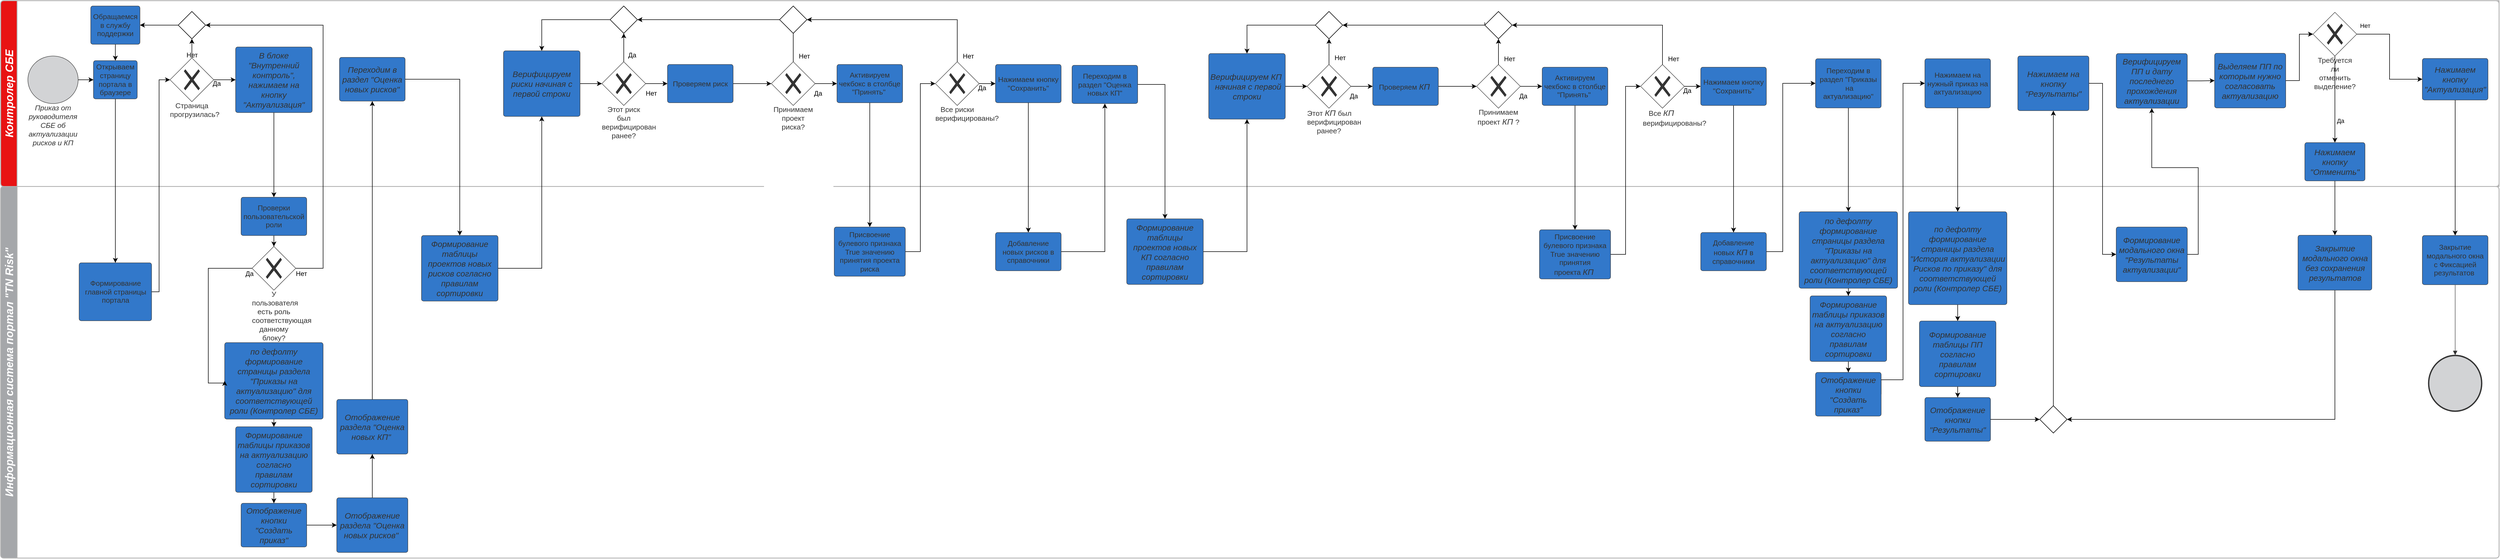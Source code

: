<mxfile version="18.1.3" type="github">
  <diagram name="Page-1" id="2a216829-ef6e-dabb-86c1-c78162f3ba2b">
    <mxGraphModel dx="1209" dy="631" grid="1" gridSize="10" guides="1" tooltips="1" connect="1" arrows="1" fold="1" page="1" pageScale="1" pageWidth="850" pageHeight="1100" background="none" math="0" shadow="0">
      <root>
        <mxCell id="0" />
        <mxCell id="1" parent="0" />
        <mxCell id="n-bltV9YuMnR6yL7ZxgR-3" value="Информационная система портал &quot;TN Risk&quot;" style="swimlane;startSize=30;html=1;whiteSpace=wrap;container=1;collapsible=0;childLayout=stackLayout;resizeParent=1;dropTarget=0;horizontalStack=0;spacing=0;strokeColor=#b2b2b2;strokeOpacity=100;fillOpacity=100;rounded=1;absoluteArcSize=1;arcSize=12;horizontal=0;fillColor=#a5a7aa;strokeWidth=1.5;fontSize=20;fontColor=#ffffff;fontStyle=3;" parent="1" vertex="1">
          <mxGeometry x="10" y="350" width="4570" height="680" isRotated="1" as="geometry" />
        </mxCell>
        <mxCell id="n-bltV9YuMnR6yL7ZxgR-5" value="Контролер СБЕ" style="swimlane;startSize=30;html=1;whiteSpace=wrap;container=1;collapsible=0;childLayout=stackLayout;resizeParent=1;dropTarget=0;horizontalStack=0;spacing=0;strokeColor=#b2b2b2;strokeOpacity=100;fillOpacity=100;rounded=1;absoluteArcSize=1;arcSize=12;horizontal=0;fillColor=#e81313;strokeWidth=1.5;fontSize=20;fontColor=#ffffff;fontStyle=3;" parent="1" vertex="1">
          <mxGeometry x="10" y="10" width="4570" height="340" isRotated="1" as="geometry" />
        </mxCell>
        <mxCell id="n-bltV9YuMnR6yL7ZxgR-6" value="" style="swimlane;html=1;whiteSpace=wrap;container=1;connectable=0;collapsible=0;fontStyle=0;startSize=30;dropTarget=0;rounded=0;horizontal=0;swimlaneLine=0;fillColor=none;spacing=0;strokeColor=#b2b2b2;strokeOpacity=100;fillOpacity=100;strokeWidth=1.5;fontSize=13;" parent="n-bltV9YuMnR6yL7ZxgR-5" vertex="1">
          <mxGeometry x="30" width="4540" height="340" as="geometry" />
        </mxCell>
        <mxCell id="n-bltV9YuMnR6yL7ZxgR-112" style="edgeStyle=orthogonalEdgeStyle;rounded=0;orthogonalLoop=1;jettySize=auto;html=1;exitX=1;exitY=0.5;exitDx=0;exitDy=0;entryX=0;entryY=0.5;entryDx=0;entryDy=0;startArrow=none;startFill=0;endArrow=classic;endFill=1;" parent="1" source="n-bltV9YuMnR6yL7ZxgR-11" target="n-bltV9YuMnR6yL7ZxgR-110" edge="1">
          <mxGeometry relative="1" as="geometry" />
        </mxCell>
        <mxCell id="n-bltV9YuMnR6yL7ZxgR-11" value="Приказ от руководителя СБЕ об актуализации рисков и КП" style="html=1;overflow=block;blockSpacing=1;whiteSpace=wrap;shape=mxgraph.bpmn.shape;verticalLabelPosition=bottom;verticalAlign=top;outline=standard;fontSize=13.3;fontColor=#333333;fontStyle=2;spacing=0;strokeColor=#333333;strokeOpacity=100;fillOpacity=100;rounded=1;absoluteArcSize=1;arcSize=7.5;fillColor=#d2d3d5;strokeWidth=0.8;" parent="1" vertex="1">
          <mxGeometry x="60" y="111.5" width="92" height="87" as="geometry" />
        </mxCell>
        <mxCell id="n-bltV9YuMnR6yL7ZxgR-113" style="edgeStyle=orthogonalEdgeStyle;rounded=0;orthogonalLoop=1;jettySize=auto;html=1;exitX=0.5;exitY=1;exitDx=0;exitDy=0;startArrow=none;startFill=0;endArrow=classic;endFill=1;" parent="1" source="n-bltV9YuMnR6yL7ZxgR-110" target="n-bltV9YuMnR6yL7ZxgR-111" edge="1">
          <mxGeometry relative="1" as="geometry" />
        </mxCell>
        <mxCell id="n-bltV9YuMnR6yL7ZxgR-110" value="Открываем страницу портала в браузере" style="html=1;overflow=block;blockSpacing=1;whiteSpace=wrap;fontSize=13.3;fontColor=#333333;align=center;spacing=3.8;strokeColor=#333333;strokeOpacity=100;fillOpacity=100;rounded=1;absoluteArcSize=1;arcSize=7.5;fillColor=#3278ca;strokeWidth=0.8;" parent="1" vertex="1">
          <mxGeometry x="180" y="120" width="80" height="70" as="geometry" />
        </mxCell>
        <mxCell id="n-bltV9YuMnR6yL7ZxgR-120" style="edgeStyle=orthogonalEdgeStyle;rounded=0;orthogonalLoop=1;jettySize=auto;html=1;exitX=1;exitY=0.5;exitDx=0;exitDy=0;entryX=0;entryY=0.5;entryDx=0;entryDy=0;startArrow=none;startFill=0;endArrow=classic;endFill=1;" parent="1" source="n-bltV9YuMnR6yL7ZxgR-111" target="n-bltV9YuMnR6yL7ZxgR-116" edge="1">
          <mxGeometry relative="1" as="geometry">
            <Array as="points">
              <mxPoint x="300" y="543" />
              <mxPoint x="300" y="155" />
            </Array>
          </mxGeometry>
        </mxCell>
        <mxCell id="n-bltV9YuMnR6yL7ZxgR-111" value="Формирование главной страницы портала" style="html=1;overflow=block;blockSpacing=1;whiteSpace=wrap;fontSize=13.3;fontColor=#333333;align=center;spacing=3.8;strokeColor=#333333;strokeOpacity=100;fillOpacity=100;rounded=1;absoluteArcSize=1;arcSize=7.5;fillColor=#3278ca;strokeWidth=0.8;" parent="1" vertex="1">
          <mxGeometry x="153.75" y="490" width="132.5" height="106" as="geometry" />
        </mxCell>
        <mxCell id="n-bltV9YuMnR6yL7ZxgR-140" style="edgeStyle=orthogonalEdgeStyle;rounded=0;orthogonalLoop=1;jettySize=auto;html=1;entryX=0.5;entryY=0;entryDx=0;entryDy=0;startArrow=none;startFill=0;endArrow=classic;endFill=1;" parent="1" source="n-bltV9YuMnR6yL7ZxgR-114" target="n-bltV9YuMnR6yL7ZxgR-134" edge="1">
          <mxGeometry relative="1" as="geometry" />
        </mxCell>
        <mxCell id="n-bltV9YuMnR6yL7ZxgR-114" value="&lt;span style=&quot;font-size: 15px ; font-style: italic&quot;&gt;В блоке &quot;Внутренний контроль&quot;, нажимаем на кнопку &quot;Актуализация&quot;&lt;/span&gt;" style="html=1;overflow=block;blockSpacing=1;whiteSpace=wrap;fontSize=13.3;fontColor=#333333;align=center;spacing=3.8;strokeColor=#333333;strokeOpacity=100;fillOpacity=100;rounded=1;absoluteArcSize=1;arcSize=7.5;fillColor=#3278ca;strokeWidth=0.8;" parent="1" vertex="1">
          <mxGeometry x="440" y="95" width="140" height="120" as="geometry" />
        </mxCell>
        <mxCell id="n-bltV9YuMnR6yL7ZxgR-127" style="edgeStyle=orthogonalEdgeStyle;rounded=0;orthogonalLoop=1;jettySize=auto;html=1;exitX=1;exitY=0.5;exitDx=0;exitDy=0;entryX=0;entryY=0.5;entryDx=0;entryDy=0;startArrow=none;startFill=0;endArrow=classic;endFill=1;" parent="1" source="n-bltV9YuMnR6yL7ZxgR-116" edge="1">
          <mxGeometry relative="1" as="geometry">
            <mxPoint x="440" y="155" as="targetPoint" />
          </mxGeometry>
        </mxCell>
        <mxCell id="n-bltV9YuMnR6yL7ZxgR-136" style="edgeStyle=orthogonalEdgeStyle;rounded=0;orthogonalLoop=1;jettySize=auto;html=1;entryX=0.5;entryY=1;entryDx=0;entryDy=0;entryPerimeter=0;startArrow=none;startFill=0;endArrow=classic;endFill=1;" parent="1" source="n-bltV9YuMnR6yL7ZxgR-116" target="n-bltV9YuMnR6yL7ZxgR-135" edge="1">
          <mxGeometry relative="1" as="geometry" />
        </mxCell>
        <mxCell id="n-bltV9YuMnR6yL7ZxgR-116" value="Страница прогрузилась?" style="html=1;overflow=block;blockSpacing=1;shape=mxgraph.bpmn.shape;perimeter=rhombusPerimeter;background=gateway;verticalLabelPosition=bottom;verticalAlign=top;outline=none;symbol=exclusiveGw;strokeColor=#333333;strokeOpacity=100;fillOpacity=100;rounded=1;absoluteArcSize=1;arcSize=12;fillColor=#ffffff;strokeWidth=0.8;whiteSpace=wrap;fontSize=13.3;fontColor=#333333;align=center;spacing=0;" parent="1" vertex="1">
          <mxGeometry x="320" y="115" width="80" height="80" as="geometry" />
        </mxCell>
        <mxCell id="n-bltV9YuMnR6yL7ZxgR-138" style="edgeStyle=orthogonalEdgeStyle;rounded=0;orthogonalLoop=1;jettySize=auto;html=1;entryX=0.5;entryY=0;entryDx=0;entryDy=0;startArrow=none;startFill=0;endArrow=classic;endFill=1;" parent="1" source="n-bltV9YuMnR6yL7ZxgR-121" target="n-bltV9YuMnR6yL7ZxgR-110" edge="1">
          <mxGeometry relative="1" as="geometry" />
        </mxCell>
        <mxCell id="n-bltV9YuMnR6yL7ZxgR-121" value="Обращаемся в службу поддержки" style="html=1;overflow=block;blockSpacing=1;whiteSpace=wrap;fontSize=13.3;fontColor=#333333;align=center;spacing=3.8;strokeColor=#333333;strokeOpacity=100;fillOpacity=100;rounded=1;absoluteArcSize=1;arcSize=7.5;fillColor=#3278ca;strokeWidth=0.8;" parent="1" vertex="1">
          <mxGeometry x="175" y="20" width="90" height="70" as="geometry" />
        </mxCell>
        <mxCell id="n-bltV9YuMnR6yL7ZxgR-125" value="Нет" style="text;html=1;resizable=0;autosize=1;align=center;verticalAlign=middle;points=[];fillColor=none;strokeColor=none;rounded=0;" parent="1" vertex="1">
          <mxGeometry x="340" y="100" width="40" height="20" as="geometry" />
        </mxCell>
        <mxCell id="n-bltV9YuMnR6yL7ZxgR-128" value="Да" style="text;html=1;resizable=0;autosize=1;align=center;verticalAlign=middle;points=[];fillColor=none;strokeColor=none;rounded=0;" parent="1" vertex="1">
          <mxGeometry x="390" y="152" width="30" height="20" as="geometry" />
        </mxCell>
        <mxCell id="n-bltV9YuMnR6yL7ZxgR-150" style="edgeStyle=orthogonalEdgeStyle;rounded=0;orthogonalLoop=1;jettySize=auto;html=1;startArrow=none;startFill=0;endArrow=classic;endFill=1;entryX=0.5;entryY=0;entryDx=0;entryDy=0;" parent="1" source="n-bltV9YuMnR6yL7ZxgR-131" target="n-bltV9YuMnR6yL7ZxgR-132" edge="1">
          <mxGeometry relative="1" as="geometry" />
        </mxCell>
        <mxCell id="n-bltV9YuMnR6yL7ZxgR-131" value="&lt;span style=&quot;font-size: 15px ; font-style: italic&quot;&gt;по дефолту формирование страницы раздела &quot;Приказы на актуализацию&quot; для соответствующей роли (Контролер СБЕ)&lt;/span&gt;" style="html=1;overflow=block;blockSpacing=1;whiteSpace=wrap;fontSize=13.3;fontColor=#333333;align=center;spacing=3.8;strokeColor=#333333;strokeOpacity=100;fillOpacity=100;rounded=1;absoluteArcSize=1;arcSize=7.5;fillColor=#3278ca;strokeWidth=0.8;" parent="1" vertex="1">
          <mxGeometry x="420" y="636" width="180" height="140" as="geometry" />
        </mxCell>
        <mxCell id="n-bltV9YuMnR6yL7ZxgR-152" style="edgeStyle=orthogonalEdgeStyle;rounded=0;orthogonalLoop=1;jettySize=auto;html=1;entryX=0.5;entryY=0;entryDx=0;entryDy=0;startArrow=none;startFill=0;endArrow=classic;endFill=1;" parent="1" source="n-bltV9YuMnR6yL7ZxgR-132" target="n-bltV9YuMnR6yL7ZxgR-151" edge="1">
          <mxGeometry relative="1" as="geometry" />
        </mxCell>
        <mxCell id="n-bltV9YuMnR6yL7ZxgR-132" value="&lt;span style=&quot;font-size: 15px ; font-style: italic&quot;&gt;Формирование таблицы приказов на актуализацию согласно правилам сортировки&lt;/span&gt;" style="html=1;overflow=block;blockSpacing=1;whiteSpace=wrap;fontSize=13.3;fontColor=#333333;align=center;spacing=3.8;strokeColor=#333333;strokeOpacity=100;fillOpacity=100;rounded=1;absoluteArcSize=1;arcSize=7.5;fillColor=#3278ca;strokeWidth=0.8;" parent="1" vertex="1">
          <mxGeometry x="440" y="790" width="140" height="120" as="geometry" />
        </mxCell>
        <mxCell id="n-bltV9YuMnR6yL7ZxgR-139" style="edgeStyle=orthogonalEdgeStyle;rounded=0;orthogonalLoop=1;jettySize=auto;html=1;exitX=0;exitY=0.5;exitDx=0;exitDy=0;entryX=0;entryY=0.5;entryDx=0;entryDy=0;startArrow=none;startFill=0;endArrow=classic;endFill=1;" parent="1" source="n-bltV9YuMnR6yL7ZxgR-133" target="n-bltV9YuMnR6yL7ZxgR-131" edge="1">
          <mxGeometry relative="1" as="geometry">
            <Array as="points">
              <mxPoint x="390" y="500" />
              <mxPoint x="390" y="710" />
            </Array>
          </mxGeometry>
        </mxCell>
        <mxCell id="n-bltV9YuMnR6yL7ZxgR-145" style="edgeStyle=orthogonalEdgeStyle;rounded=0;orthogonalLoop=1;jettySize=auto;html=1;entryX=1;entryY=0.5;entryDx=0;entryDy=0;entryPerimeter=0;startArrow=none;startFill=0;endArrow=classic;endFill=1;" parent="1" source="n-bltV9YuMnR6yL7ZxgR-133" target="n-bltV9YuMnR6yL7ZxgR-135" edge="1">
          <mxGeometry relative="1" as="geometry">
            <Array as="points">
              <mxPoint x="600" y="500" />
              <mxPoint x="600" y="55" />
            </Array>
          </mxGeometry>
        </mxCell>
        <mxCell id="n-bltV9YuMnR6yL7ZxgR-133" value="У пользователя есть роль соответствующая данному блоку?" style="html=1;overflow=block;blockSpacing=1;shape=mxgraph.bpmn.shape;perimeter=rhombusPerimeter;background=gateway;verticalLabelPosition=bottom;verticalAlign=top;outline=none;symbol=exclusiveGw;strokeColor=#333333;strokeOpacity=100;fillOpacity=100;rounded=1;absoluteArcSize=1;arcSize=12;fillColor=#ffffff;strokeWidth=0.8;whiteSpace=wrap;fontSize=13.3;fontColor=#333333;align=center;spacing=0;" parent="1" vertex="1">
          <mxGeometry x="470" y="460" width="80" height="80" as="geometry" />
        </mxCell>
        <mxCell id="n-bltV9YuMnR6yL7ZxgR-149" style="edgeStyle=orthogonalEdgeStyle;rounded=0;orthogonalLoop=1;jettySize=auto;html=1;startArrow=none;startFill=0;endArrow=classic;endFill=1;" parent="1" source="n-bltV9YuMnR6yL7ZxgR-134" target="n-bltV9YuMnR6yL7ZxgR-133" edge="1">
          <mxGeometry relative="1" as="geometry" />
        </mxCell>
        <mxCell id="n-bltV9YuMnR6yL7ZxgR-134" value="Проверки пользовательской роли" style="html=1;overflow=block;blockSpacing=1;whiteSpace=wrap;fontSize=13.3;fontColor=#333333;align=center;spacing=3.8;strokeColor=#333333;strokeOpacity=100;fillOpacity=100;rounded=1;absoluteArcSize=1;arcSize=7.5;fillColor=#3278ca;strokeWidth=0.8;" parent="1" vertex="1">
          <mxGeometry x="450" y="370" width="120" height="70" as="geometry" />
        </mxCell>
        <mxCell id="n-bltV9YuMnR6yL7ZxgR-137" style="edgeStyle=orthogonalEdgeStyle;rounded=0;orthogonalLoop=1;jettySize=auto;html=1;startArrow=none;startFill=0;endArrow=classic;endFill=1;" parent="1" source="n-bltV9YuMnR6yL7ZxgR-135" target="n-bltV9YuMnR6yL7ZxgR-121" edge="1">
          <mxGeometry relative="1" as="geometry" />
        </mxCell>
        <mxCell id="n-bltV9YuMnR6yL7ZxgR-135" value="" style="points=[[0.25,0.25,0],[0.5,0,0],[0.75,0.25,0],[1,0.5,0],[0.75,0.75,0],[0.5,1,0],[0.25,0.75,0],[0,0.5,0]];shape=mxgraph.bpmn.gateway2;html=1;verticalLabelPosition=bottom;labelBackgroundColor=#ffffff;verticalAlign=top;align=center;perimeter=rhombusPerimeter;outlineConnect=0;outline=none;symbol=none;" parent="1" vertex="1">
          <mxGeometry x="335" y="30" width="50" height="50" as="geometry" />
        </mxCell>
        <mxCell id="n-bltV9YuMnR6yL7ZxgR-146" value="Нет" style="text;html=1;resizable=0;autosize=1;align=center;verticalAlign=middle;points=[];fillColor=none;strokeColor=none;rounded=0;" parent="1" vertex="1">
          <mxGeometry x="540" y="500" width="40" height="20" as="geometry" />
        </mxCell>
        <mxCell id="n-bltV9YuMnR6yL7ZxgR-147" value="Да" style="text;html=1;resizable=0;autosize=1;align=center;verticalAlign=middle;points=[];fillColor=none;strokeColor=none;rounded=0;" parent="1" vertex="1">
          <mxGeometry x="450" y="500" width="30" height="20" as="geometry" />
        </mxCell>
        <mxCell id="d_JNeHHMC8i2ju2meBSZ-38" value="" style="edgeStyle=orthogonalEdgeStyle;rounded=0;orthogonalLoop=1;jettySize=auto;html=1;exitX=0.5;exitY=0;exitDx=0;exitDy=0;" parent="1" source="d_JNeHHMC8i2ju2meBSZ-41" target="d_JNeHHMC8i2ju2meBSZ-37" edge="1">
          <mxGeometry relative="1" as="geometry">
            <mxPoint x="690" y="920" as="sourcePoint" />
          </mxGeometry>
        </mxCell>
        <mxCell id="d_JNeHHMC8i2ju2meBSZ-42" value="" style="edgeStyle=orthogonalEdgeStyle;rounded=0;orthogonalLoop=1;jettySize=auto;html=1;" parent="1" source="n-bltV9YuMnR6yL7ZxgR-151" target="d_JNeHHMC8i2ju2meBSZ-41" edge="1">
          <mxGeometry relative="1" as="geometry" />
        </mxCell>
        <mxCell id="n-bltV9YuMnR6yL7ZxgR-151" value="&lt;span style=&quot;font-size: 15px ; font-style: italic&quot;&gt;Отображение кнопки &quot;Создать приказ&quot;&lt;/span&gt;" style="html=1;overflow=block;blockSpacing=1;whiteSpace=wrap;fontSize=13.3;fontColor=#333333;align=center;spacing=3.8;strokeColor=#333333;strokeOpacity=100;fillOpacity=100;rounded=1;absoluteArcSize=1;arcSize=7.5;fillColor=#3278ca;strokeWidth=0.8;" parent="1" vertex="1">
          <mxGeometry x="450" y="930" width="120" height="80" as="geometry" />
        </mxCell>
        <mxCell id="d_JNeHHMC8i2ju2meBSZ-4" value="" style="html=1;overflow=block;blockSpacing=1;whiteSpace=wrap;shape=mxgraph.bpmn.shape;verticalLabelPosition=bottom;verticalAlign=top;outline=end;fontSize=13.3;fontColor=#333333;align=center;spacing=0;strokeColor=#333333;strokeOpacity=100;fillOpacity=100;rounded=1;absoluteArcSize=1;arcSize=7.5;fillColor=#d2d3d5;strokeWidth=0.8;" parent="1" vertex="1">
          <mxGeometry x="4451.5" y="659.5" width="97" height="102" as="geometry" />
        </mxCell>
        <UserObject label="" lucidchartObjectId="VpN-ry1f92Y4" id="d_JNeHHMC8i2ju2meBSZ-5">
          <mxCell style="html=1;jettySize=18;whiteSpace=wrap;fontSize=13;strokeColor=#333333;strokeOpacity=100;strokeWidth=0.8;rounded=1;arcSize=24;edgeStyle=orthogonalEdgeStyle;startArrow=none;endArrow=block;endFill=1;exitX=0.5;exitY=1.004;exitPerimeter=0;entryX=0.5;entryY=-0.005;entryPerimeter=0;" parent="1" source="d_JNeHHMC8i2ju2meBSZ-6" target="d_JNeHHMC8i2ju2meBSZ-4" edge="1">
            <mxGeometry width="100" height="100" relative="1" as="geometry">
              <Array as="points" />
            </mxGeometry>
          </mxCell>
        </UserObject>
        <mxCell id="d_JNeHHMC8i2ju2meBSZ-6" value="Закрытие модального окна с Фиксацией результатов&amp;nbsp;" style="html=1;overflow=block;blockSpacing=1;whiteSpace=wrap;fontSize=13.3;fontColor=#333333;align=center;spacing=3.8;strokeColor=#333333;strokeOpacity=100;fillOpacity=100;rounded=1;absoluteArcSize=1;arcSize=7.5;fillColor=#3278ca;strokeWidth=0.8;" parent="1" vertex="1">
          <mxGeometry x="4440" y="440.0" width="120" height="90" as="geometry" />
        </mxCell>
        <mxCell id="d_JNeHHMC8i2ju2meBSZ-133" value="" style="edgeStyle=orthogonalEdgeStyle;rounded=0;orthogonalLoop=1;jettySize=auto;html=1;endArrow=classic;endFill=1;exitX=1;exitY=0.5;exitDx=0;exitDy=0;entryX=0;entryY=0.5;entryDx=0;entryDy=0;" parent="1" source="d_JNeHHMC8i2ju2meBSZ-138" target="d_JNeHHMC8i2ju2meBSZ-132" edge="1">
          <mxGeometry relative="1" as="geometry">
            <Array as="points">
              <mxPoint x="3450" y="704" />
              <mxPoint x="3490" y="704" />
              <mxPoint x="3490" y="162" />
            </Array>
          </mxGeometry>
        </mxCell>
        <mxCell id="d_JNeHHMC8i2ju2meBSZ-139" style="edgeStyle=orthogonalEdgeStyle;rounded=0;orthogonalLoop=1;jettySize=auto;html=1;endArrow=classic;endFill=1;" parent="1" source="d_JNeHHMC8i2ju2meBSZ-30" target="d_JNeHHMC8i2ju2meBSZ-135" edge="1">
          <mxGeometry relative="1" as="geometry" />
        </mxCell>
        <mxCell id="d_JNeHHMC8i2ju2meBSZ-30" value="Переходим в раздел &quot;Приказы&lt;br&gt;&amp;nbsp;на актуализацию&quot;" style="html=1;overflow=block;blockSpacing=1;whiteSpace=wrap;fontSize=13.3;fontColor=#333333;align=center;spacing=3.8;strokeColor=#333333;strokeOpacity=100;fillOpacity=100;rounded=1;absoluteArcSize=1;arcSize=7.5;fillColor=#3278ca;strokeWidth=0.8;" parent="1" vertex="1">
          <mxGeometry x="3330" y="116.5" width="120" height="90" as="geometry" />
        </mxCell>
        <mxCell id="d_JNeHHMC8i2ju2meBSZ-40" value="" style="edgeStyle=orthogonalEdgeStyle;rounded=0;orthogonalLoop=1;jettySize=auto;html=1;entryX=0.5;entryY=0;entryDx=0;entryDy=0;" parent="1" source="d_JNeHHMC8i2ju2meBSZ-37" target="d_JNeHHMC8i2ju2meBSZ-47" edge="1">
          <mxGeometry relative="1" as="geometry">
            <mxPoint x="790" y="155" as="targetPoint" />
          </mxGeometry>
        </mxCell>
        <mxCell id="d_JNeHHMC8i2ju2meBSZ-37" value="&lt;span style=&quot;font-size: 15px ; font-style: italic&quot;&gt;Переходим в раздел &quot;Оценка новых рисков&quot;&lt;/span&gt;" style="html=1;overflow=block;blockSpacing=1;whiteSpace=wrap;fontSize=13.3;fontColor=#333333;align=center;spacing=3.8;strokeColor=#333333;strokeOpacity=100;fillOpacity=100;rounded=1;absoluteArcSize=1;arcSize=7.5;fillColor=#3278ca;strokeWidth=0.8;" parent="1" vertex="1">
          <mxGeometry x="630" y="114" width="120" height="80" as="geometry" />
        </mxCell>
        <mxCell id="d_JNeHHMC8i2ju2meBSZ-46" value="" style="edgeStyle=orthogonalEdgeStyle;rounded=0;orthogonalLoop=1;jettySize=auto;html=1;" parent="1" source="d_JNeHHMC8i2ju2meBSZ-41" target="d_JNeHHMC8i2ju2meBSZ-45" edge="1">
          <mxGeometry relative="1" as="geometry" />
        </mxCell>
        <mxCell id="d_JNeHHMC8i2ju2meBSZ-41" value="&lt;span style=&quot;font-size: 15px ; font-style: italic&quot;&gt;Отображение раздела &quot;Оценка новых рисков&quot;&amp;nbsp;&lt;/span&gt;" style="html=1;overflow=block;blockSpacing=1;whiteSpace=wrap;fontSize=13.3;fontColor=#333333;align=center;spacing=3.8;strokeColor=#333333;strokeOpacity=100;fillOpacity=100;rounded=1;absoluteArcSize=1;arcSize=7.5;fillColor=#3278ca;strokeWidth=0.8;" parent="1" vertex="1">
          <mxGeometry x="625" y="920" width="130" height="100" as="geometry" />
        </mxCell>
        <mxCell id="d_JNeHHMC8i2ju2meBSZ-45" value="&lt;span style=&quot;font-size: 15px ; font-style: italic&quot;&gt;Отображение раздела &quot;Оценка новых КП&quot;&amp;nbsp;&lt;/span&gt;" style="html=1;overflow=block;blockSpacing=1;whiteSpace=wrap;fontSize=13.3;fontColor=#333333;align=center;spacing=3.8;strokeColor=#333333;strokeOpacity=100;fillOpacity=100;rounded=1;absoluteArcSize=1;arcSize=7.5;fillColor=#3278ca;strokeWidth=0.8;" parent="1" vertex="1">
          <mxGeometry x="625" y="740" width="130" height="100" as="geometry" />
        </mxCell>
        <mxCell id="d_JNeHHMC8i2ju2meBSZ-49" value="" style="edgeStyle=orthogonalEdgeStyle;rounded=0;orthogonalLoop=1;jettySize=auto;html=1;" parent="1" source="d_JNeHHMC8i2ju2meBSZ-47" target="d_JNeHHMC8i2ju2meBSZ-48" edge="1">
          <mxGeometry relative="1" as="geometry" />
        </mxCell>
        <mxCell id="d_JNeHHMC8i2ju2meBSZ-47" value="&lt;span style=&quot;font-size: 15px ; font-style: italic&quot;&gt;Формирование таблицы проектов новых рисков согласно правилам сортировки&lt;/span&gt;" style="html=1;overflow=block;blockSpacing=1;whiteSpace=wrap;fontSize=13.3;fontColor=#333333;align=center;spacing=3.8;strokeColor=#333333;strokeOpacity=100;fillOpacity=100;rounded=1;absoluteArcSize=1;arcSize=7.5;fillColor=#3278ca;strokeWidth=0.8;" parent="1" vertex="1">
          <mxGeometry x="780" y="440" width="140" height="120" as="geometry" />
        </mxCell>
        <mxCell id="d_JNeHHMC8i2ju2meBSZ-53" value="" style="edgeStyle=orthogonalEdgeStyle;rounded=0;orthogonalLoop=1;jettySize=auto;html=1;entryX=0;entryY=0.5;entryDx=0;entryDy=0;" parent="1" source="d_JNeHHMC8i2ju2meBSZ-48" target="d_JNeHHMC8i2ju2meBSZ-54" edge="1">
          <mxGeometry relative="1" as="geometry">
            <mxPoint x="1180" y="162" as="targetPoint" />
          </mxGeometry>
        </mxCell>
        <mxCell id="d_JNeHHMC8i2ju2meBSZ-48" value="&lt;span style=&quot;font-size: 15px ; font-style: italic&quot;&gt;Верифицируем риски начиная с первой строки&lt;/span&gt;" style="html=1;overflow=block;blockSpacing=1;whiteSpace=wrap;fontSize=13.3;fontColor=#333333;align=center;spacing=3.8;strokeColor=#333333;strokeOpacity=100;fillOpacity=100;rounded=1;absoluteArcSize=1;arcSize=7.5;fillColor=#3278ca;strokeWidth=0.8;" parent="1" vertex="1">
          <mxGeometry x="930" y="102" width="140" height="120" as="geometry" />
        </mxCell>
        <mxCell id="d_JNeHHMC8i2ju2meBSZ-57" style="edgeStyle=orthogonalEdgeStyle;rounded=0;orthogonalLoop=1;jettySize=auto;html=1;entryX=0.5;entryY=0;entryDx=0;entryDy=0;startArrow=none;exitX=0;exitY=0.5;exitDx=0;exitDy=0;exitPerimeter=0;" parent="1" source="d_JNeHHMC8i2ju2meBSZ-70" target="d_JNeHHMC8i2ju2meBSZ-48" edge="1">
          <mxGeometry relative="1" as="geometry">
            <Array as="points">
              <mxPoint x="1000" y="45" />
            </Array>
          </mxGeometry>
        </mxCell>
        <mxCell id="d_JNeHHMC8i2ju2meBSZ-62" style="edgeStyle=orthogonalEdgeStyle;rounded=0;orthogonalLoop=1;jettySize=auto;html=1;entryX=0;entryY=0.5;entryDx=0;entryDy=0;" parent="1" source="d_JNeHHMC8i2ju2meBSZ-54" target="d_JNeHHMC8i2ju2meBSZ-61" edge="1">
          <mxGeometry relative="1" as="geometry" />
        </mxCell>
        <mxCell id="d_JNeHHMC8i2ju2meBSZ-54" value="Этот риск был верифицирован ранее?" style="html=1;overflow=block;blockSpacing=1;shape=mxgraph.bpmn.shape;perimeter=rhombusPerimeter;background=gateway;verticalLabelPosition=bottom;verticalAlign=top;outline=none;symbol=exclusiveGw;strokeColor=#333333;strokeOpacity=100;fillOpacity=100;rounded=1;absoluteArcSize=1;arcSize=12;fillColor=#ffffff;strokeWidth=0.8;whiteSpace=wrap;fontSize=13.3;fontColor=#333333;align=center;spacing=0;" parent="1" vertex="1">
          <mxGeometry x="1110" y="122" width="80" height="80" as="geometry" />
        </mxCell>
        <mxCell id="d_JNeHHMC8i2ju2meBSZ-77" style="edgeStyle=orthogonalEdgeStyle;rounded=0;orthogonalLoop=1;jettySize=auto;html=1;entryX=0.5;entryY=0;entryDx=0;entryDy=0;endArrow=classic;endFill=1;" parent="1" source="d_JNeHHMC8i2ju2meBSZ-55" target="d_JNeHHMC8i2ju2meBSZ-80" edge="1">
          <mxGeometry relative="1" as="geometry" />
        </mxCell>
        <mxCell id="d_JNeHHMC8i2ju2meBSZ-55" value="Активируем чекбокс в столбце &quot;Принять&quot;&amp;nbsp;" style="html=1;overflow=block;blockSpacing=1;whiteSpace=wrap;fontSize=13.3;fontColor=#333333;align=center;spacing=3.8;strokeColor=#333333;strokeOpacity=100;fillOpacity=100;rounded=1;absoluteArcSize=1;arcSize=7.5;fillColor=#3278ca;strokeWidth=0.8;" parent="1" vertex="1">
          <mxGeometry x="1540" y="127" width="120" height="70" as="geometry" />
        </mxCell>
        <mxCell id="d_JNeHHMC8i2ju2meBSZ-58" value="Нет" style="text;html=1;resizable=0;autosize=1;align=center;verticalAlign=middle;points=[];fillColor=none;strokeColor=none;rounded=0;" parent="1" vertex="1">
          <mxGeometry x="1180" y="170" width="40" height="20" as="geometry" />
        </mxCell>
        <mxCell id="d_JNeHHMC8i2ju2meBSZ-65" style="edgeStyle=orthogonalEdgeStyle;rounded=0;orthogonalLoop=1;jettySize=auto;html=1;entryX=0;entryY=0.5;entryDx=0;entryDy=0;" parent="1" source="d_JNeHHMC8i2ju2meBSZ-59" target="d_JNeHHMC8i2ju2meBSZ-55" edge="1">
          <mxGeometry relative="1" as="geometry" />
        </mxCell>
        <mxCell id="d_JNeHHMC8i2ju2meBSZ-68" value="" style="edgeStyle=orthogonalEdgeStyle;rounded=0;orthogonalLoop=1;jettySize=auto;html=1;entryX=1;entryY=0.5;entryDx=0;entryDy=0;entryPerimeter=0;startArrow=none;" parent="1" source="d_JNeHHMC8i2ju2meBSZ-74" target="d_JNeHHMC8i2ju2meBSZ-70" edge="1">
          <mxGeometry relative="1" as="geometry">
            <mxPoint x="1460" y="42" as="targetPoint" />
            <Array as="points" />
          </mxGeometry>
        </mxCell>
        <mxCell id="d_JNeHHMC8i2ju2meBSZ-59" value="Принимаем проект риска?" style="html=1;overflow=block;blockSpacing=1;shape=mxgraph.bpmn.shape;perimeter=rhombusPerimeter;background=gateway;verticalLabelPosition=bottom;verticalAlign=top;outline=none;symbol=exclusiveGw;strokeColor=#333333;strokeOpacity=100;fillOpacity=100;rounded=1;absoluteArcSize=1;arcSize=12;fillColor=#ffffff;strokeWidth=0.8;whiteSpace=wrap;fontSize=13.3;fontColor=#333333;align=center;spacing=0;" parent="1" vertex="1">
          <mxGeometry x="1420" y="122" width="80" height="80" as="geometry" />
        </mxCell>
        <mxCell id="d_JNeHHMC8i2ju2meBSZ-64" style="edgeStyle=orthogonalEdgeStyle;rounded=0;orthogonalLoop=1;jettySize=auto;html=1;entryX=0;entryY=0.5;entryDx=0;entryDy=0;" parent="1" source="d_JNeHHMC8i2ju2meBSZ-61" target="d_JNeHHMC8i2ju2meBSZ-59" edge="1">
          <mxGeometry relative="1" as="geometry" />
        </mxCell>
        <mxCell id="d_JNeHHMC8i2ju2meBSZ-61" value="Проверяем риск" style="html=1;overflow=block;blockSpacing=1;whiteSpace=wrap;fontSize=13.3;fontColor=#333333;align=center;spacing=3.8;strokeColor=#333333;strokeOpacity=100;fillOpacity=100;rounded=1;absoluteArcSize=1;arcSize=7.5;fillColor=#3278ca;strokeWidth=0.8;" parent="1" vertex="1">
          <mxGeometry x="1230" y="127" width="120" height="70" as="geometry" />
        </mxCell>
        <mxCell id="d_JNeHHMC8i2ju2meBSZ-63" value="Да" style="text;html=1;resizable=0;autosize=1;align=center;verticalAlign=middle;points=[];fillColor=none;strokeColor=none;rounded=0;" parent="1" vertex="1">
          <mxGeometry x="1150" y="100" width="30" height="20" as="geometry" />
        </mxCell>
        <mxCell id="d_JNeHHMC8i2ju2meBSZ-66" value="Да" style="text;html=1;resizable=0;autosize=1;align=center;verticalAlign=middle;points=[];fillColor=none;strokeColor=none;rounded=0;" parent="1" vertex="1">
          <mxGeometry x="1490" y="170" width="30" height="20" as="geometry" />
        </mxCell>
        <mxCell id="d_JNeHHMC8i2ju2meBSZ-70" value="" style="points=[[0.25,0.25,0],[0.5,0,0],[0.75,0.25,0],[1,0.5,0],[0.75,0.75,0],[0.5,1,0],[0.25,0.75,0],[0,0.5,0]];shape=mxgraph.bpmn.gateway2;html=1;verticalLabelPosition=bottom;labelBackgroundColor=#ffffff;verticalAlign=top;align=center;perimeter=rhombusPerimeter;outlineConnect=0;outline=none;symbol=none;" parent="1" vertex="1">
          <mxGeometry x="1125" y="20" width="50" height="50" as="geometry" />
        </mxCell>
        <mxCell id="d_JNeHHMC8i2ju2meBSZ-71" value="" style="edgeStyle=orthogonalEdgeStyle;rounded=0;orthogonalLoop=1;jettySize=auto;html=1;endArrow=classic;entryX=0.5;entryY=1;entryDx=0;entryDy=0;entryPerimeter=0;exitX=0.5;exitY=0;exitDx=0;exitDy=0;endFill=1;" parent="1" source="d_JNeHHMC8i2ju2meBSZ-54" target="d_JNeHHMC8i2ju2meBSZ-70" edge="1">
          <mxGeometry relative="1" as="geometry">
            <mxPoint x="1150" y="122" as="sourcePoint" />
            <mxPoint x="1140" y="70" as="targetPoint" />
            <Array as="points">
              <mxPoint x="1150" y="100" />
              <mxPoint x="1150" y="100" />
            </Array>
          </mxGeometry>
        </mxCell>
        <mxCell id="d_JNeHHMC8i2ju2meBSZ-73" value="Нет" style="text;html=1;resizable=0;autosize=1;align=center;verticalAlign=middle;points=[];fillColor=none;strokeColor=none;rounded=0;" parent="1" vertex="1">
          <mxGeometry x="1460" y="102" width="40" height="20" as="geometry" />
        </mxCell>
        <mxCell id="d_JNeHHMC8i2ju2meBSZ-74" value="" style="points=[[0.25,0.25,0],[0.5,0,0],[0.75,0.25,0],[1,0.5,0],[0.75,0.75,0],[0.5,1,0],[0.25,0.75,0],[0,0.5,0]];shape=mxgraph.bpmn.gateway2;html=1;verticalLabelPosition=bottom;labelBackgroundColor=#ffffff;verticalAlign=top;align=center;perimeter=rhombusPerimeter;outlineConnect=0;outline=none;symbol=none;" parent="1" vertex="1">
          <mxGeometry x="1435" y="20" width="50" height="50" as="geometry" />
        </mxCell>
        <mxCell id="d_JNeHHMC8i2ju2meBSZ-75" value="" style="edgeStyle=orthogonalEdgeStyle;rounded=0;orthogonalLoop=1;jettySize=auto;html=1;entryX=0.5;entryY=1;entryDx=0;entryDy=0;entryPerimeter=0;endArrow=none;" parent="1" source="d_JNeHHMC8i2ju2meBSZ-59" target="d_JNeHHMC8i2ju2meBSZ-74" edge="1">
          <mxGeometry relative="1" as="geometry">
            <mxPoint x="1460.048" y="122.048" as="sourcePoint" />
            <mxPoint x="1175" y="45" as="targetPoint" />
            <Array as="points" />
          </mxGeometry>
        </mxCell>
        <mxCell id="d_JNeHHMC8i2ju2meBSZ-78" style="edgeStyle=orthogonalEdgeStyle;rounded=0;orthogonalLoop=1;jettySize=auto;html=1;entryX=1;entryY=0.5;entryDx=0;entryDy=0;entryPerimeter=0;endArrow=classic;endFill=1;" parent="1" source="d_JNeHHMC8i2ju2meBSZ-76" target="d_JNeHHMC8i2ju2meBSZ-74" edge="1">
          <mxGeometry relative="1" as="geometry">
            <Array as="points">
              <mxPoint x="1760" y="45" />
            </Array>
          </mxGeometry>
        </mxCell>
        <mxCell id="d_JNeHHMC8i2ju2meBSZ-84" style="edgeStyle=orthogonalEdgeStyle;rounded=0;orthogonalLoop=1;jettySize=auto;html=1;endArrow=classic;endFill=1;" parent="1" source="d_JNeHHMC8i2ju2meBSZ-76" target="d_JNeHHMC8i2ju2meBSZ-83" edge="1">
          <mxGeometry relative="1" as="geometry" />
        </mxCell>
        <mxCell id="d_JNeHHMC8i2ju2meBSZ-76" value="Все риски верифицированы?" style="html=1;overflow=block;blockSpacing=1;shape=mxgraph.bpmn.shape;perimeter=rhombusPerimeter;background=gateway;verticalLabelPosition=bottom;verticalAlign=top;outline=none;symbol=exclusiveGw;strokeColor=#333333;strokeOpacity=100;fillOpacity=100;rounded=1;absoluteArcSize=1;arcSize=12;fillColor=#ffffff;strokeWidth=0.8;whiteSpace=wrap;fontSize=13.3;fontColor=#333333;align=center;spacing=0;" parent="1" vertex="1">
          <mxGeometry x="1720" y="122" width="80" height="80" as="geometry" />
        </mxCell>
        <mxCell id="d_JNeHHMC8i2ju2meBSZ-79" value="Нет" style="text;html=1;resizable=0;autosize=1;align=center;verticalAlign=middle;points=[];fillColor=none;strokeColor=none;rounded=0;" parent="1" vertex="1">
          <mxGeometry x="1760" y="102" width="40" height="20" as="geometry" />
        </mxCell>
        <mxCell id="d_JNeHHMC8i2ju2meBSZ-81" style="edgeStyle=orthogonalEdgeStyle;rounded=0;orthogonalLoop=1;jettySize=auto;html=1;entryX=0;entryY=0.5;entryDx=0;entryDy=0;endArrow=classic;endFill=1;" parent="1" source="d_JNeHHMC8i2ju2meBSZ-80" target="d_JNeHHMC8i2ju2meBSZ-76" edge="1">
          <mxGeometry relative="1" as="geometry" />
        </mxCell>
        <mxCell id="d_JNeHHMC8i2ju2meBSZ-80" value="Присвоение булевого признака True значению принятия проекта риска" style="html=1;overflow=block;blockSpacing=1;whiteSpace=wrap;fontSize=13.3;fontColor=#333333;align=center;spacing=3.8;strokeColor=#333333;strokeOpacity=100;fillOpacity=100;rounded=1;absoluteArcSize=1;arcSize=7.5;fillColor=#3278ca;strokeWidth=0.8;" parent="1" vertex="1">
          <mxGeometry x="1535" y="424.5" width="130" height="90" as="geometry" />
        </mxCell>
        <mxCell id="d_JNeHHMC8i2ju2meBSZ-87" value="" style="edgeStyle=orthogonalEdgeStyle;rounded=0;orthogonalLoop=1;jettySize=auto;html=1;endArrow=classic;endFill=1;" parent="1" source="d_JNeHHMC8i2ju2meBSZ-83" target="d_JNeHHMC8i2ju2meBSZ-86" edge="1">
          <mxGeometry relative="1" as="geometry" />
        </mxCell>
        <mxCell id="d_JNeHHMC8i2ju2meBSZ-83" value="Нажимаем кнопку &quot;Сохранить&quot;" style="html=1;overflow=block;blockSpacing=1;whiteSpace=wrap;fontSize=13.3;fontColor=#333333;align=center;spacing=3.8;strokeColor=#333333;strokeOpacity=100;fillOpacity=100;rounded=1;absoluteArcSize=1;arcSize=7.5;fillColor=#3278ca;strokeWidth=0.8;" parent="1" vertex="1">
          <mxGeometry x="1830" y="127" width="120" height="70" as="geometry" />
        </mxCell>
        <mxCell id="d_JNeHHMC8i2ju2meBSZ-85" value="Да" style="text;html=1;resizable=0;autosize=1;align=center;verticalAlign=middle;points=[];fillColor=none;strokeColor=none;rounded=0;" parent="1" vertex="1">
          <mxGeometry x="1790" y="160" width="30" height="20" as="geometry" />
        </mxCell>
        <mxCell id="d_JNeHHMC8i2ju2meBSZ-89" value="" style="edgeStyle=orthogonalEdgeStyle;rounded=0;orthogonalLoop=1;jettySize=auto;html=1;endArrow=classic;endFill=1;" parent="1" source="d_JNeHHMC8i2ju2meBSZ-86" target="d_JNeHHMC8i2ju2meBSZ-88" edge="1">
          <mxGeometry relative="1" as="geometry" />
        </mxCell>
        <mxCell id="d_JNeHHMC8i2ju2meBSZ-86" value="Добавление новых рисков в справочники" style="html=1;overflow=block;blockSpacing=1;whiteSpace=wrap;fontSize=13.3;fontColor=#333333;align=center;spacing=3.8;strokeColor=#333333;strokeOpacity=100;fillOpacity=100;rounded=1;absoluteArcSize=1;arcSize=7.5;fillColor=#3278ca;strokeWidth=0.8;" parent="1" vertex="1">
          <mxGeometry x="1830" y="434.5" width="120" height="70" as="geometry" />
        </mxCell>
        <mxCell id="d_JNeHHMC8i2ju2meBSZ-120" style="edgeStyle=orthogonalEdgeStyle;rounded=0;orthogonalLoop=1;jettySize=auto;html=1;entryX=0.5;entryY=0;entryDx=0;entryDy=0;endArrow=classic;endFill=1;exitX=1;exitY=0.5;exitDx=0;exitDy=0;" parent="1" source="d_JNeHHMC8i2ju2meBSZ-88" target="d_JNeHHMC8i2ju2meBSZ-91" edge="1">
          <mxGeometry relative="1" as="geometry" />
        </mxCell>
        <mxCell id="d_JNeHHMC8i2ju2meBSZ-88" value="Переходим в раздел &quot;Оценка новых КП&quot;" style="html=1;overflow=block;blockSpacing=1;whiteSpace=wrap;fontSize=13.3;fontColor=#333333;align=center;spacing=3.8;strokeColor=#333333;strokeOpacity=100;fillOpacity=100;rounded=1;absoluteArcSize=1;arcSize=7.5;fillColor=#3278ca;strokeWidth=0.8;" parent="1" vertex="1">
          <mxGeometry x="1970" y="128.5" width="120" height="70" as="geometry" />
        </mxCell>
        <mxCell id="d_JNeHHMC8i2ju2meBSZ-90" value="" style="edgeStyle=orthogonalEdgeStyle;rounded=0;orthogonalLoop=1;jettySize=auto;html=1;" parent="1" source="d_JNeHHMC8i2ju2meBSZ-91" target="d_JNeHHMC8i2ju2meBSZ-93" edge="1">
          <mxGeometry relative="1" as="geometry" />
        </mxCell>
        <mxCell id="d_JNeHHMC8i2ju2meBSZ-91" value="&lt;span style=&quot;font-size: 15px ; font-style: italic&quot;&gt;Формирование таблицы проектов новых КП согласно правилам сортировки&lt;/span&gt;" style="html=1;overflow=block;blockSpacing=1;whiteSpace=wrap;fontSize=13.3;fontColor=#333333;align=center;spacing=3.8;strokeColor=#333333;strokeOpacity=100;fillOpacity=100;rounded=1;absoluteArcSize=1;arcSize=7.5;fillColor=#3278ca;strokeWidth=0.8;" parent="1" vertex="1">
          <mxGeometry x="2070" y="409.5" width="140" height="120" as="geometry" />
        </mxCell>
        <mxCell id="d_JNeHHMC8i2ju2meBSZ-92" value="" style="edgeStyle=orthogonalEdgeStyle;rounded=0;orthogonalLoop=1;jettySize=auto;html=1;entryX=0;entryY=0.5;entryDx=0;entryDy=0;" parent="1" source="d_JNeHHMC8i2ju2meBSZ-93" target="d_JNeHHMC8i2ju2meBSZ-96" edge="1">
          <mxGeometry relative="1" as="geometry">
            <mxPoint x="2470" y="167" as="targetPoint" />
          </mxGeometry>
        </mxCell>
        <mxCell id="d_JNeHHMC8i2ju2meBSZ-93" value="&lt;span style=&quot;font-size: 15px ; font-style: italic&quot;&gt;Верифицируем&amp;nbsp;&lt;/span&gt;&lt;span style=&quot;font-size: 15px ; font-style: italic&quot;&gt;КП&amp;nbsp; &amp;nbsp;&lt;/span&gt;&lt;span style=&quot;font-size: 15px ; font-style: italic&quot;&gt;начиная с первой строки&lt;/span&gt;" style="html=1;overflow=block;blockSpacing=1;whiteSpace=wrap;fontSize=13.3;fontColor=#333333;align=center;spacing=3.8;strokeColor=#333333;strokeOpacity=100;fillOpacity=100;rounded=1;absoluteArcSize=1;arcSize=7.5;fillColor=#3278ca;strokeWidth=0.8;" parent="1" vertex="1">
          <mxGeometry x="2220" y="107" width="140" height="120" as="geometry" />
        </mxCell>
        <mxCell id="d_JNeHHMC8i2ju2meBSZ-94" style="edgeStyle=orthogonalEdgeStyle;rounded=0;orthogonalLoop=1;jettySize=auto;html=1;entryX=0.5;entryY=0;entryDx=0;entryDy=0;startArrow=none;exitX=0;exitY=0.5;exitDx=0;exitDy=0;exitPerimeter=0;" parent="1" source="d_JNeHHMC8i2ju2meBSZ-121" target="d_JNeHHMC8i2ju2meBSZ-93" edge="1">
          <mxGeometry relative="1" as="geometry">
            <mxPoint x="2415" y="50" as="sourcePoint" />
            <Array as="points">
              <mxPoint x="2290" y="55" />
            </Array>
          </mxGeometry>
        </mxCell>
        <mxCell id="d_JNeHHMC8i2ju2meBSZ-95" style="edgeStyle=orthogonalEdgeStyle;rounded=0;orthogonalLoop=1;jettySize=auto;html=1;entryX=0;entryY=0.5;entryDx=0;entryDy=0;" parent="1" source="d_JNeHHMC8i2ju2meBSZ-96" target="d_JNeHHMC8i2ju2meBSZ-104" edge="1">
          <mxGeometry relative="1" as="geometry" />
        </mxCell>
        <mxCell id="d_JNeHHMC8i2ju2meBSZ-96" value="Этот&amp;nbsp;&lt;span style=&quot;font-size: 15px ; font-style: italic&quot;&gt;КП&amp;nbsp;&lt;/span&gt;был верифицирован ранее?" style="html=1;overflow=block;blockSpacing=1;shape=mxgraph.bpmn.shape;perimeter=rhombusPerimeter;background=gateway;verticalLabelPosition=bottom;verticalAlign=top;outline=none;symbol=exclusiveGw;strokeColor=#333333;strokeOpacity=100;fillOpacity=100;rounded=1;absoluteArcSize=1;arcSize=12;fillColor=#ffffff;strokeWidth=0.8;whiteSpace=wrap;fontSize=13.3;fontColor=#333333;align=center;spacing=0;" parent="1" vertex="1">
          <mxGeometry x="2400" y="127" width="80" height="80" as="geometry" />
        </mxCell>
        <mxCell id="d_JNeHHMC8i2ju2meBSZ-97" style="edgeStyle=orthogonalEdgeStyle;rounded=0;orthogonalLoop=1;jettySize=auto;html=1;entryX=0.5;entryY=0;entryDx=0;entryDy=0;endArrow=classic;endFill=1;" parent="1" source="d_JNeHHMC8i2ju2meBSZ-98" target="d_JNeHHMC8i2ju2meBSZ-115" edge="1">
          <mxGeometry relative="1" as="geometry" />
        </mxCell>
        <mxCell id="d_JNeHHMC8i2ju2meBSZ-98" value="Активируем чекбокс в столбце &quot;Принять&quot;&amp;nbsp;" style="html=1;overflow=block;blockSpacing=1;whiteSpace=wrap;fontSize=13.3;fontColor=#333333;align=center;spacing=3.8;strokeColor=#333333;strokeOpacity=100;fillOpacity=100;rounded=1;absoluteArcSize=1;arcSize=7.5;fillColor=#3278ca;strokeWidth=0.8;" parent="1" vertex="1">
          <mxGeometry x="2830" y="132" width="120" height="70" as="geometry" />
        </mxCell>
        <mxCell id="d_JNeHHMC8i2ju2meBSZ-99" value="Нет" style="text;html=1;resizable=0;autosize=1;align=center;verticalAlign=middle;points=[];fillColor=none;strokeColor=none;rounded=0;" parent="1" vertex="1">
          <mxGeometry x="2440" y="105" width="40" height="20" as="geometry" />
        </mxCell>
        <mxCell id="d_JNeHHMC8i2ju2meBSZ-100" style="edgeStyle=orthogonalEdgeStyle;rounded=0;orthogonalLoop=1;jettySize=auto;html=1;entryX=0;entryY=0.5;entryDx=0;entryDy=0;" parent="1" source="d_JNeHHMC8i2ju2meBSZ-102" target="d_JNeHHMC8i2ju2meBSZ-98" edge="1">
          <mxGeometry relative="1" as="geometry" />
        </mxCell>
        <mxCell id="d_JNeHHMC8i2ju2meBSZ-101" value="" style="edgeStyle=orthogonalEdgeStyle;rounded=0;orthogonalLoop=1;jettySize=auto;html=1;entryX=1;entryY=0.5;entryDx=0;entryDy=0;entryPerimeter=0;startArrow=none;" parent="1" target="d_JNeHHMC8i2ju2meBSZ-121" edge="1">
          <mxGeometry relative="1" as="geometry">
            <mxPoint x="2725" y="50" as="sourcePoint" />
            <mxPoint x="2465" y="50" as="targetPoint" />
            <Array as="points">
              <mxPoint x="2725" y="55" />
            </Array>
          </mxGeometry>
        </mxCell>
        <mxCell id="d_JNeHHMC8i2ju2meBSZ-102" value="Принимаем проект&amp;nbsp;&lt;span style=&quot;font-size: 15px ; font-style: italic&quot;&gt;КП&amp;nbsp;&lt;/span&gt;?" style="html=1;overflow=block;blockSpacing=1;shape=mxgraph.bpmn.shape;perimeter=rhombusPerimeter;background=gateway;verticalLabelPosition=bottom;verticalAlign=top;outline=none;symbol=exclusiveGw;strokeColor=#333333;strokeOpacity=100;fillOpacity=100;rounded=1;absoluteArcSize=1;arcSize=12;fillColor=#ffffff;strokeWidth=0.8;whiteSpace=wrap;fontSize=13.3;fontColor=#333333;align=center;spacing=0;" parent="1" vertex="1">
          <mxGeometry x="2710" y="127" width="80" height="80" as="geometry" />
        </mxCell>
        <mxCell id="d_JNeHHMC8i2ju2meBSZ-103" style="edgeStyle=orthogonalEdgeStyle;rounded=0;orthogonalLoop=1;jettySize=auto;html=1;entryX=0;entryY=0.5;entryDx=0;entryDy=0;" parent="1" source="d_JNeHHMC8i2ju2meBSZ-104" target="d_JNeHHMC8i2ju2meBSZ-102" edge="1">
          <mxGeometry relative="1" as="geometry" />
        </mxCell>
        <mxCell id="d_JNeHHMC8i2ju2meBSZ-104" value="Проверяем&amp;nbsp;&lt;span style=&quot;font-size: 15px ; font-style: italic&quot;&gt;КП&amp;nbsp;&lt;/span&gt;" style="html=1;overflow=block;blockSpacing=1;whiteSpace=wrap;fontSize=13.3;fontColor=#333333;align=center;spacing=3.8;strokeColor=#333333;strokeOpacity=100;fillOpacity=100;rounded=1;absoluteArcSize=1;arcSize=7.5;fillColor=#3278ca;strokeWidth=0.8;" parent="1" vertex="1">
          <mxGeometry x="2520" y="132" width="120" height="70" as="geometry" />
        </mxCell>
        <mxCell id="d_JNeHHMC8i2ju2meBSZ-105" value="Да" style="text;html=1;resizable=0;autosize=1;align=center;verticalAlign=middle;points=[];fillColor=none;strokeColor=none;rounded=0;" parent="1" vertex="1">
          <mxGeometry x="2470" y="175" width="30" height="20" as="geometry" />
        </mxCell>
        <mxCell id="d_JNeHHMC8i2ju2meBSZ-106" value="Да" style="text;html=1;resizable=0;autosize=1;align=center;verticalAlign=middle;points=[];fillColor=none;strokeColor=none;rounded=0;" parent="1" vertex="1">
          <mxGeometry x="2780" y="175" width="30" height="20" as="geometry" />
        </mxCell>
        <mxCell id="d_JNeHHMC8i2ju2meBSZ-107" value="" style="edgeStyle=orthogonalEdgeStyle;rounded=0;orthogonalLoop=1;jettySize=auto;html=1;endArrow=classic;entryX=0.5;entryY=1;entryDx=0;entryDy=0;entryPerimeter=0;exitX=0.5;exitY=0;exitDx=0;exitDy=0;endFill=1;" parent="1" source="d_JNeHHMC8i2ju2meBSZ-96" target="d_JNeHHMC8i2ju2meBSZ-121" edge="1">
          <mxGeometry relative="1" as="geometry">
            <mxPoint x="2440" y="127" as="sourcePoint" />
            <mxPoint x="2440" y="75" as="targetPoint" />
            <Array as="points" />
          </mxGeometry>
        </mxCell>
        <mxCell id="d_JNeHHMC8i2ju2meBSZ-108" value="Нет" style="text;html=1;resizable=0;autosize=1;align=center;verticalAlign=middle;points=[];fillColor=none;strokeColor=none;rounded=0;" parent="1" vertex="1">
          <mxGeometry x="2750" y="107" width="40" height="20" as="geometry" />
        </mxCell>
        <mxCell id="d_JNeHHMC8i2ju2meBSZ-109" value="" style="edgeStyle=orthogonalEdgeStyle;rounded=0;orthogonalLoop=1;jettySize=auto;html=1;entryX=0.5;entryY=1;entryDx=0;entryDy=0;entryPerimeter=0;endArrow=classic;endFill=1;" parent="1" source="d_JNeHHMC8i2ju2meBSZ-102" target="d_JNeHHMC8i2ju2meBSZ-122" edge="1">
          <mxGeometry relative="1" as="geometry">
            <mxPoint x="2750.048" y="127.048" as="sourcePoint" />
            <mxPoint x="2750" y="75" as="targetPoint" />
            <Array as="points" />
          </mxGeometry>
        </mxCell>
        <mxCell id="d_JNeHHMC8i2ju2meBSZ-110" style="edgeStyle=orthogonalEdgeStyle;rounded=0;orthogonalLoop=1;jettySize=auto;html=1;entryX=1;entryY=0.5;entryDx=0;entryDy=0;entryPerimeter=0;endArrow=classic;endFill=1;" parent="1" source="d_JNeHHMC8i2ju2meBSZ-112" target="d_JNeHHMC8i2ju2meBSZ-122" edge="1">
          <mxGeometry relative="1" as="geometry">
            <mxPoint x="2775" y="50" as="targetPoint" />
            <Array as="points">
              <mxPoint x="3050" y="55" />
            </Array>
          </mxGeometry>
        </mxCell>
        <mxCell id="d_JNeHHMC8i2ju2meBSZ-111" style="edgeStyle=orthogonalEdgeStyle;rounded=0;orthogonalLoop=1;jettySize=auto;html=1;endArrow=classic;endFill=1;" parent="1" source="d_JNeHHMC8i2ju2meBSZ-112" target="d_JNeHHMC8i2ju2meBSZ-117" edge="1">
          <mxGeometry relative="1" as="geometry" />
        </mxCell>
        <mxCell id="d_JNeHHMC8i2ju2meBSZ-112" value="Все&amp;nbsp;&lt;span style=&quot;font-size: 15px ; font-style: italic&quot;&gt;КП&amp;nbsp; &amp;nbsp;&lt;/span&gt;верифицированы?" style="html=1;overflow=block;blockSpacing=1;shape=mxgraph.bpmn.shape;perimeter=rhombusPerimeter;background=gateway;verticalLabelPosition=bottom;verticalAlign=top;outline=none;symbol=exclusiveGw;strokeColor=#333333;strokeOpacity=100;fillOpacity=100;rounded=1;absoluteArcSize=1;arcSize=12;fillColor=#ffffff;strokeWidth=0.8;whiteSpace=wrap;fontSize=13.3;fontColor=#333333;align=center;spacing=0;" parent="1" vertex="1">
          <mxGeometry x="3010" y="127" width="80" height="80" as="geometry" />
        </mxCell>
        <mxCell id="d_JNeHHMC8i2ju2meBSZ-113" value="Нет" style="text;html=1;resizable=0;autosize=1;align=center;verticalAlign=middle;points=[];fillColor=none;strokeColor=none;rounded=0;" parent="1" vertex="1">
          <mxGeometry x="3050" y="107" width="40" height="20" as="geometry" />
        </mxCell>
        <mxCell id="d_JNeHHMC8i2ju2meBSZ-114" style="edgeStyle=orthogonalEdgeStyle;rounded=0;orthogonalLoop=1;jettySize=auto;html=1;entryX=0;entryY=0.5;entryDx=0;entryDy=0;endArrow=classic;endFill=1;" parent="1" source="d_JNeHHMC8i2ju2meBSZ-115" target="d_JNeHHMC8i2ju2meBSZ-112" edge="1">
          <mxGeometry relative="1" as="geometry" />
        </mxCell>
        <mxCell id="d_JNeHHMC8i2ju2meBSZ-115" value="Присвоение булевого признака True значению принятия проекта&amp;nbsp;&lt;span style=&quot;font-size: 15px ; font-style: italic&quot;&gt;КП&amp;nbsp;&lt;/span&gt;" style="html=1;overflow=block;blockSpacing=1;whiteSpace=wrap;fontSize=13.3;fontColor=#333333;align=center;spacing=3.8;strokeColor=#333333;strokeOpacity=100;fillOpacity=100;rounded=1;absoluteArcSize=1;arcSize=7.5;fillColor=#3278ca;strokeWidth=0.8;" parent="1" vertex="1">
          <mxGeometry x="2825" y="429.5" width="130" height="90" as="geometry" />
        </mxCell>
        <mxCell id="d_JNeHHMC8i2ju2meBSZ-116" value="" style="edgeStyle=orthogonalEdgeStyle;rounded=0;orthogonalLoop=1;jettySize=auto;html=1;endArrow=classic;endFill=1;" parent="1" source="d_JNeHHMC8i2ju2meBSZ-117" target="d_JNeHHMC8i2ju2meBSZ-119" edge="1">
          <mxGeometry relative="1" as="geometry" />
        </mxCell>
        <mxCell id="d_JNeHHMC8i2ju2meBSZ-117" value="Нажимаем кнопку &quot;Сохранить&quot;" style="html=1;overflow=block;blockSpacing=1;whiteSpace=wrap;fontSize=13.3;fontColor=#333333;align=center;spacing=3.8;strokeColor=#333333;strokeOpacity=100;fillOpacity=100;rounded=1;absoluteArcSize=1;arcSize=7.5;fillColor=#3278ca;strokeWidth=0.8;" parent="1" vertex="1">
          <mxGeometry x="3120" y="132" width="120" height="70" as="geometry" />
        </mxCell>
        <mxCell id="d_JNeHHMC8i2ju2meBSZ-118" value="Да" style="text;html=1;resizable=0;autosize=1;align=center;verticalAlign=middle;points=[];fillColor=none;strokeColor=none;rounded=0;" parent="1" vertex="1">
          <mxGeometry x="3080" y="165" width="30" height="20" as="geometry" />
        </mxCell>
        <mxCell id="d_JNeHHMC8i2ju2meBSZ-151" style="edgeStyle=orthogonalEdgeStyle;rounded=0;orthogonalLoop=1;jettySize=auto;html=1;entryX=0;entryY=0.5;entryDx=0;entryDy=0;endArrow=classic;endFill=1;" parent="1" source="d_JNeHHMC8i2ju2meBSZ-119" target="d_JNeHHMC8i2ju2meBSZ-30" edge="1">
          <mxGeometry relative="1" as="geometry">
            <Array as="points">
              <mxPoint x="3270" y="470" />
              <mxPoint x="3270" y="162" />
            </Array>
          </mxGeometry>
        </mxCell>
        <mxCell id="d_JNeHHMC8i2ju2meBSZ-119" value="Добавление новых&amp;nbsp;&lt;span style=&quot;font-size: 15px ; font-style: italic&quot;&gt;КП&amp;nbsp;&lt;/span&gt;в справочники" style="html=1;overflow=block;blockSpacing=1;whiteSpace=wrap;fontSize=13.3;fontColor=#333333;align=center;spacing=3.8;strokeColor=#333333;strokeOpacity=100;fillOpacity=100;rounded=1;absoluteArcSize=1;arcSize=7.5;fillColor=#3278ca;strokeWidth=0.8;" parent="1" vertex="1">
          <mxGeometry x="3120" y="434.5" width="120" height="70" as="geometry" />
        </mxCell>
        <mxCell id="d_JNeHHMC8i2ju2meBSZ-121" value="" style="points=[[0.25,0.25,0],[0.5,0,0],[0.75,0.25,0],[1,0.5,0],[0.75,0.75,0],[0.5,1,0],[0.25,0.75,0],[0,0.5,0]];shape=mxgraph.bpmn.gateway2;html=1;verticalLabelPosition=bottom;labelBackgroundColor=#ffffff;verticalAlign=top;align=center;perimeter=rhombusPerimeter;outlineConnect=0;outline=none;symbol=none;" parent="1" vertex="1">
          <mxGeometry x="2415" y="30" width="50" height="50" as="geometry" />
        </mxCell>
        <mxCell id="d_JNeHHMC8i2ju2meBSZ-122" value="" style="points=[[0.25,0.25,0],[0.5,0,0],[0.75,0.25,0],[1,0.5,0],[0.75,0.75,0],[0.5,1,0],[0.25,0.75,0],[0,0.5,0]];shape=mxgraph.bpmn.gateway2;html=1;verticalLabelPosition=bottom;labelBackgroundColor=#ffffff;verticalAlign=top;align=center;perimeter=rhombusPerimeter;outlineConnect=0;outline=none;symbol=none;" parent="1" vertex="1">
          <mxGeometry x="2725" y="30" width="50" height="50" as="geometry" />
        </mxCell>
        <mxCell id="d_JNeHHMC8i2ju2meBSZ-145" style="edgeStyle=orthogonalEdgeStyle;rounded=0;orthogonalLoop=1;jettySize=auto;html=1;entryX=0.5;entryY=0;entryDx=0;entryDy=0;endArrow=classic;endFill=1;" parent="1" source="d_JNeHHMC8i2ju2meBSZ-132" target="d_JNeHHMC8i2ju2meBSZ-141" edge="1">
          <mxGeometry relative="1" as="geometry" />
        </mxCell>
        <mxCell id="d_JNeHHMC8i2ju2meBSZ-132" value="Нажимаем на нужный приказ на актуализацию" style="html=1;overflow=block;blockSpacing=1;whiteSpace=wrap;fontSize=13.3;fontColor=#333333;align=center;spacing=3.8;strokeColor=#333333;strokeOpacity=100;fillOpacity=100;rounded=1;absoluteArcSize=1;arcSize=7.5;fillColor=#3278ca;strokeWidth=0.8;" parent="1" vertex="1">
          <mxGeometry x="3530" y="116.5" width="120" height="90" as="geometry" />
        </mxCell>
        <mxCell id="d_JNeHHMC8i2ju2meBSZ-134" style="edgeStyle=orthogonalEdgeStyle;rounded=0;orthogonalLoop=1;jettySize=auto;html=1;startArrow=none;startFill=0;endArrow=classic;endFill=1;entryX=0.5;entryY=0;entryDx=0;entryDy=0;" parent="1" source="d_JNeHHMC8i2ju2meBSZ-135" target="d_JNeHHMC8i2ju2meBSZ-137" edge="1">
          <mxGeometry relative="1" as="geometry" />
        </mxCell>
        <mxCell id="d_JNeHHMC8i2ju2meBSZ-135" value="&lt;span style=&quot;font-size: 15px ; font-style: italic&quot;&gt;по дефолту формирование страницы раздела &quot;Приказы на актуализацию&quot; для соответствующей роли (Контролер СБЕ)&lt;/span&gt;" style="html=1;overflow=block;blockSpacing=1;whiteSpace=wrap;fontSize=13.3;fontColor=#333333;align=center;spacing=3.8;strokeColor=#333333;strokeOpacity=100;fillOpacity=100;rounded=1;absoluteArcSize=1;arcSize=7.5;fillColor=#3278ca;strokeWidth=0.8;" parent="1" vertex="1">
          <mxGeometry x="3300" y="396.5" width="180" height="140" as="geometry" />
        </mxCell>
        <mxCell id="d_JNeHHMC8i2ju2meBSZ-136" style="edgeStyle=orthogonalEdgeStyle;rounded=0;orthogonalLoop=1;jettySize=auto;html=1;entryX=0.5;entryY=0;entryDx=0;entryDy=0;startArrow=none;startFill=0;endArrow=classic;endFill=1;" parent="1" source="d_JNeHHMC8i2ju2meBSZ-137" target="d_JNeHHMC8i2ju2meBSZ-138" edge="1">
          <mxGeometry relative="1" as="geometry" />
        </mxCell>
        <mxCell id="d_JNeHHMC8i2ju2meBSZ-137" value="&lt;span style=&quot;font-size: 15px ; font-style: italic&quot;&gt;Формирование таблицы приказов на актуализацию согласно правилам сортировки&lt;/span&gt;" style="html=1;overflow=block;blockSpacing=1;whiteSpace=wrap;fontSize=13.3;fontColor=#333333;align=center;spacing=3.8;strokeColor=#333333;strokeOpacity=100;fillOpacity=100;rounded=1;absoluteArcSize=1;arcSize=7.5;fillColor=#3278ca;strokeWidth=0.8;" parent="1" vertex="1">
          <mxGeometry x="3320" y="550.5" width="140" height="120" as="geometry" />
        </mxCell>
        <mxCell id="d_JNeHHMC8i2ju2meBSZ-138" value="&lt;span style=&quot;font-size: 15px ; font-style: italic&quot;&gt;Отображение кнопки &quot;Создать приказ&quot;&lt;/span&gt;" style="html=1;overflow=block;blockSpacing=1;whiteSpace=wrap;fontSize=13.3;fontColor=#333333;align=center;spacing=3.8;strokeColor=#333333;strokeOpacity=100;fillOpacity=100;rounded=1;absoluteArcSize=1;arcSize=7.5;fillColor=#3278ca;strokeWidth=0.8;" parent="1" vertex="1">
          <mxGeometry x="3330" y="690.5" width="120" height="80" as="geometry" />
        </mxCell>
        <mxCell id="d_JNeHHMC8i2ju2meBSZ-140" style="edgeStyle=orthogonalEdgeStyle;rounded=0;orthogonalLoop=1;jettySize=auto;html=1;startArrow=none;startFill=0;endArrow=classic;endFill=1;entryX=0.5;entryY=0;entryDx=0;entryDy=0;" parent="1" source="d_JNeHHMC8i2ju2meBSZ-141" target="d_JNeHHMC8i2ju2meBSZ-143" edge="1">
          <mxGeometry relative="1" as="geometry" />
        </mxCell>
        <mxCell id="d_JNeHHMC8i2ju2meBSZ-141" value="&lt;span style=&quot;font-size: 15px ; font-style: italic&quot;&gt;по дефолту формирование страницы раздела &quot;История актуализации Рисков по приказу&quot; для соответствующей роли (Контролер СБЕ)&lt;/span&gt;" style="html=1;overflow=block;blockSpacing=1;whiteSpace=wrap;fontSize=13.3;fontColor=#333333;align=center;spacing=3.8;strokeColor=#333333;strokeOpacity=100;fillOpacity=100;rounded=1;absoluteArcSize=1;arcSize=7.5;fillColor=#3278ca;strokeWidth=0.8;" parent="1" vertex="1">
          <mxGeometry x="3500" y="396.5" width="180" height="170" as="geometry" />
        </mxCell>
        <mxCell id="d_JNeHHMC8i2ju2meBSZ-142" style="edgeStyle=orthogonalEdgeStyle;rounded=0;orthogonalLoop=1;jettySize=auto;html=1;entryX=0.5;entryY=0;entryDx=0;entryDy=0;startArrow=none;startFill=0;endArrow=classic;endFill=1;" parent="1" source="d_JNeHHMC8i2ju2meBSZ-143" target="d_JNeHHMC8i2ju2meBSZ-144" edge="1">
          <mxGeometry relative="1" as="geometry" />
        </mxCell>
        <mxCell id="d_JNeHHMC8i2ju2meBSZ-143" value="&lt;span style=&quot;font-size: 15px ; font-style: italic&quot;&gt;Формирование таблицы ПП согласно правилам сортировки&lt;/span&gt;" style="html=1;overflow=block;blockSpacing=1;whiteSpace=wrap;fontSize=13.3;fontColor=#333333;align=center;spacing=3.8;strokeColor=#333333;strokeOpacity=100;fillOpacity=100;rounded=1;absoluteArcSize=1;arcSize=7.5;fillColor=#3278ca;strokeWidth=0.8;" parent="1" vertex="1">
          <mxGeometry x="3520" y="596.5" width="140" height="120" as="geometry" />
        </mxCell>
        <mxCell id="d_JNeHHMC8i2ju2meBSZ-147" value="" style="edgeStyle=orthogonalEdgeStyle;rounded=0;orthogonalLoop=1;jettySize=auto;html=1;endArrow=classic;endFill=1;startArrow=none;" parent="1" source="qd90NA3R2FyrwdtVJIM9-5" target="d_JNeHHMC8i2ju2meBSZ-146" edge="1">
          <mxGeometry relative="1" as="geometry" />
        </mxCell>
        <mxCell id="d_JNeHHMC8i2ju2meBSZ-144" value="&lt;span style=&quot;font-size: 15px ; font-style: italic&quot;&gt;Отображение кнопки &quot;Результаты&quot;&lt;/span&gt;" style="html=1;overflow=block;blockSpacing=1;whiteSpace=wrap;fontSize=13.3;fontColor=#333333;align=center;spacing=3.8;strokeColor=#333333;strokeOpacity=100;fillOpacity=100;rounded=1;absoluteArcSize=1;arcSize=7.5;fillColor=#3278ca;strokeWidth=0.8;" parent="1" vertex="1">
          <mxGeometry x="3530" y="736.5" width="120" height="80" as="geometry" />
        </mxCell>
        <mxCell id="d_JNeHHMC8i2ju2meBSZ-149" value="" style="edgeStyle=orthogonalEdgeStyle;rounded=0;orthogonalLoop=1;jettySize=auto;html=1;endArrow=classic;endFill=1;entryX=0;entryY=0.5;entryDx=0;entryDy=0;" parent="1" source="d_JNeHHMC8i2ju2meBSZ-146" target="vy-szPZwCVDSxQaMrcyX-1" edge="1">
          <mxGeometry relative="1" as="geometry" />
        </mxCell>
        <mxCell id="d_JNeHHMC8i2ju2meBSZ-146" value="&lt;span style=&quot;font-size: 15px ; font-style: italic&quot;&gt;Нажимаем на кнопку &quot;Результаты&quot;&lt;/span&gt;" style="html=1;overflow=block;blockSpacing=1;whiteSpace=wrap;fontSize=13.3;fontColor=#333333;align=center;spacing=3.8;strokeColor=#333333;strokeOpacity=100;fillOpacity=100;rounded=1;absoluteArcSize=1;arcSize=7.5;fillColor=#3278ca;strokeWidth=0.8;" parent="1" vertex="1">
          <mxGeometry x="3700" y="111.5" width="130" height="100" as="geometry" />
        </mxCell>
        <mxCell id="vy-szPZwCVDSxQaMrcyX-5" value="" style="edgeStyle=orthogonalEdgeStyle;rounded=0;orthogonalLoop=1;jettySize=auto;html=1;" parent="1" source="d_JNeHHMC8i2ju2meBSZ-148" target="vy-szPZwCVDSxQaMrcyX-4" edge="1">
          <mxGeometry relative="1" as="geometry" />
        </mxCell>
        <mxCell id="d_JNeHHMC8i2ju2meBSZ-148" value="&lt;span style=&quot;font-size: 15px ; font-style: italic&quot;&gt;Верифицируем ПП и дату последнего прохождения актуализации&lt;/span&gt;" style="html=1;overflow=block;blockSpacing=1;whiteSpace=wrap;fontSize=13.3;fontColor=#333333;align=center;spacing=3.8;strokeColor=#333333;strokeOpacity=100;fillOpacity=100;rounded=1;absoluteArcSize=1;arcSize=7.5;fillColor=#3278ca;strokeWidth=0.8;" parent="1" vertex="1">
          <mxGeometry x="3880" y="107" width="130" height="100" as="geometry" />
        </mxCell>
        <mxCell id="vy-szPZwCVDSxQaMrcyX-3" style="edgeStyle=orthogonalEdgeStyle;rounded=0;orthogonalLoop=1;jettySize=auto;html=1;entryX=0.5;entryY=1;entryDx=0;entryDy=0;exitX=1;exitY=0.5;exitDx=0;exitDy=0;" parent="1" source="vy-szPZwCVDSxQaMrcyX-1" target="d_JNeHHMC8i2ju2meBSZ-148" edge="1">
          <mxGeometry relative="1" as="geometry" />
        </mxCell>
        <mxCell id="vy-szPZwCVDSxQaMrcyX-1" value="&lt;span style=&quot;font-size: 15px ; font-style: italic&quot;&gt;Формирование модального окна &quot;Результаты актуализации&quot;&lt;/span&gt;" style="html=1;overflow=block;blockSpacing=1;whiteSpace=wrap;fontSize=13.3;fontColor=#333333;align=center;spacing=3.8;strokeColor=#333333;strokeOpacity=100;fillOpacity=100;rounded=1;absoluteArcSize=1;arcSize=7.5;fillColor=#3278ca;strokeWidth=0.8;" parent="1" vertex="1">
          <mxGeometry x="3880" y="424.5" width="130" height="100" as="geometry" />
        </mxCell>
        <mxCell id="qd90NA3R2FyrwdtVJIM9-2" style="edgeStyle=orthogonalEdgeStyle;rounded=0;orthogonalLoop=1;jettySize=auto;html=1;entryX=0;entryY=0.5;entryDx=0;entryDy=0;" edge="1" parent="1" source="vy-szPZwCVDSxQaMrcyX-4" target="qd90NA3R2FyrwdtVJIM9-1">
          <mxGeometry relative="1" as="geometry" />
        </mxCell>
        <mxCell id="vy-szPZwCVDSxQaMrcyX-4" value="&lt;span style=&quot;font-size: 15px;&quot;&gt;&lt;i&gt;Выделяем ПП по которым нужно согласовать актуализацию&lt;/i&gt;&lt;/span&gt;" style="html=1;overflow=block;blockSpacing=1;whiteSpace=wrap;fontSize=13.3;fontColor=#333333;align=center;spacing=3.8;strokeColor=#333333;strokeOpacity=100;fillOpacity=100;rounded=1;absoluteArcSize=1;arcSize=7.5;fillColor=#3278ca;strokeWidth=0.8;" parent="1" vertex="1">
          <mxGeometry x="4060" y="106.5" width="130" height="100" as="geometry" />
        </mxCell>
        <mxCell id="qd90NA3R2FyrwdtVJIM9-4" value="Да" style="edgeStyle=orthogonalEdgeStyle;rounded=0;orthogonalLoop=1;jettySize=auto;html=1;entryX=0.5;entryY=0;entryDx=0;entryDy=0;" edge="1" parent="1" source="qd90NA3R2FyrwdtVJIM9-1" target="qd90NA3R2FyrwdtVJIM9-3">
          <mxGeometry x="0.495" y="10" relative="1" as="geometry">
            <mxPoint as="offset" />
          </mxGeometry>
        </mxCell>
        <mxCell id="qd90NA3R2FyrwdtVJIM9-12" style="edgeStyle=orthogonalEdgeStyle;rounded=0;orthogonalLoop=1;jettySize=auto;html=1;entryX=0;entryY=0.5;entryDx=0;entryDy=0;endArrow=classic;endFill=1;" edge="1" parent="1" source="qd90NA3R2FyrwdtVJIM9-1" target="qd90NA3R2FyrwdtVJIM9-11">
          <mxGeometry relative="1" as="geometry" />
        </mxCell>
        <mxCell id="qd90NA3R2FyrwdtVJIM9-13" value="Нет" style="edgeLabel;html=1;align=center;verticalAlign=middle;resizable=0;points=[];" vertex="1" connectable="0" parent="qd90NA3R2FyrwdtVJIM9-12">
          <mxGeometry x="-0.806" y="-4" relative="1" as="geometry">
            <mxPoint x="-5" y="-20" as="offset" />
          </mxGeometry>
        </mxCell>
        <mxCell id="qd90NA3R2FyrwdtVJIM9-1" value="Требуется ли&lt;br&gt;отменить выделение?" style="html=1;overflow=block;blockSpacing=1;shape=mxgraph.bpmn.shape;perimeter=rhombusPerimeter;background=gateway;verticalLabelPosition=bottom;verticalAlign=top;outline=none;symbol=exclusiveGw;strokeColor=#333333;strokeOpacity=100;fillOpacity=100;rounded=1;absoluteArcSize=1;arcSize=12;fillColor=#ffffff;strokeWidth=0.8;whiteSpace=wrap;fontSize=13.3;fontColor=#333333;align=center;spacing=0;" vertex="1" parent="1">
          <mxGeometry x="4240" y="31.5" width="80" height="80" as="geometry" />
        </mxCell>
        <mxCell id="qd90NA3R2FyrwdtVJIM9-8" style="edgeStyle=orthogonalEdgeStyle;rounded=0;orthogonalLoop=1;jettySize=auto;html=1;entryX=0.5;entryY=0;entryDx=0;entryDy=0;endArrow=classic;endFill=1;" edge="1" parent="1" source="qd90NA3R2FyrwdtVJIM9-3" target="qd90NA3R2FyrwdtVJIM9-7">
          <mxGeometry relative="1" as="geometry" />
        </mxCell>
        <mxCell id="qd90NA3R2FyrwdtVJIM9-3" value="&lt;span style=&quot;font-size: 15px;&quot;&gt;&lt;i&gt;Нажимаем кнопку &quot;Отменить&quot;&lt;/i&gt;&lt;/span&gt;" style="html=1;overflow=block;blockSpacing=1;whiteSpace=wrap;fontSize=13.3;fontColor=#333333;align=center;spacing=3.8;strokeColor=#333333;strokeOpacity=100;fillOpacity=100;rounded=1;absoluteArcSize=1;arcSize=7.5;fillColor=#3278ca;strokeWidth=0.8;" vertex="1" parent="1">
          <mxGeometry x="4225" y="270" width="110" height="70" as="geometry" />
        </mxCell>
        <mxCell id="qd90NA3R2FyrwdtVJIM9-5" value="" style="points=[[0.25,0.25,0],[0.5,0,0],[0.75,0.25,0],[1,0.5,0],[0.75,0.75,0],[0.5,1,0],[0.25,0.75,0],[0,0.5,0]];shape=mxgraph.bpmn.gateway2;html=1;verticalLabelPosition=bottom;labelBackgroundColor=#ffffff;verticalAlign=top;align=center;perimeter=rhombusPerimeter;outlineConnect=0;outline=none;symbol=none;" vertex="1" parent="1">
          <mxGeometry x="3740" y="751.5" width="50" height="50" as="geometry" />
        </mxCell>
        <mxCell id="qd90NA3R2FyrwdtVJIM9-6" value="" style="edgeStyle=orthogonalEdgeStyle;rounded=0;orthogonalLoop=1;jettySize=auto;html=1;endArrow=classic;endFill=1;" edge="1" parent="1" source="d_JNeHHMC8i2ju2meBSZ-144" target="qd90NA3R2FyrwdtVJIM9-5">
          <mxGeometry relative="1" as="geometry">
            <mxPoint x="3650" y="776.5" as="sourcePoint" />
            <mxPoint x="3765" y="211.5" as="targetPoint" />
          </mxGeometry>
        </mxCell>
        <mxCell id="qd90NA3R2FyrwdtVJIM9-9" style="edgeStyle=orthogonalEdgeStyle;rounded=0;orthogonalLoop=1;jettySize=auto;html=1;entryX=1;entryY=0.5;entryDx=0;entryDy=0;entryPerimeter=0;endArrow=classic;endFill=1;" edge="1" parent="1" source="qd90NA3R2FyrwdtVJIM9-7" target="qd90NA3R2FyrwdtVJIM9-5">
          <mxGeometry relative="1" as="geometry">
            <Array as="points">
              <mxPoint x="4280" y="777" />
            </Array>
          </mxGeometry>
        </mxCell>
        <mxCell id="qd90NA3R2FyrwdtVJIM9-7" value="&lt;span style=&quot;font-size: 15px;&quot;&gt;&lt;i&gt;Закрытие модального окна без сохранения результатов&lt;/i&gt;&lt;/span&gt;" style="html=1;overflow=block;blockSpacing=1;whiteSpace=wrap;fontSize=13.3;fontColor=#333333;align=center;spacing=3.8;strokeColor=#333333;strokeOpacity=100;fillOpacity=100;rounded=1;absoluteArcSize=1;arcSize=7.5;fillColor=#3278ca;strokeWidth=0.8;" vertex="1" parent="1">
          <mxGeometry x="4212.5" y="439.5" width="135" height="100.5" as="geometry" />
        </mxCell>
        <mxCell id="qd90NA3R2FyrwdtVJIM9-14" style="edgeStyle=orthogonalEdgeStyle;rounded=0;orthogonalLoop=1;jettySize=auto;html=1;entryX=0.5;entryY=0;entryDx=0;entryDy=0;endArrow=classic;endFill=1;" edge="1" parent="1" source="qd90NA3R2FyrwdtVJIM9-11" target="d_JNeHHMC8i2ju2meBSZ-6">
          <mxGeometry relative="1" as="geometry" />
        </mxCell>
        <mxCell id="qd90NA3R2FyrwdtVJIM9-11" value="&lt;span style=&quot;font-size: 15px;&quot;&gt;&lt;i&gt;Нажимаем кнопку &quot;Актуализация&quot;&lt;/i&gt;&lt;/span&gt;" style="html=1;overflow=block;blockSpacing=1;whiteSpace=wrap;fontSize=13.3;fontColor=#333333;align=center;spacing=3.8;strokeColor=#333333;strokeOpacity=100;fillOpacity=100;rounded=1;absoluteArcSize=1;arcSize=7.5;fillColor=#3278ca;strokeWidth=0.8;" vertex="1" parent="1">
          <mxGeometry x="4440" y="116" width="120" height="76" as="geometry" />
        </mxCell>
      </root>
    </mxGraphModel>
  </diagram>
</mxfile>
